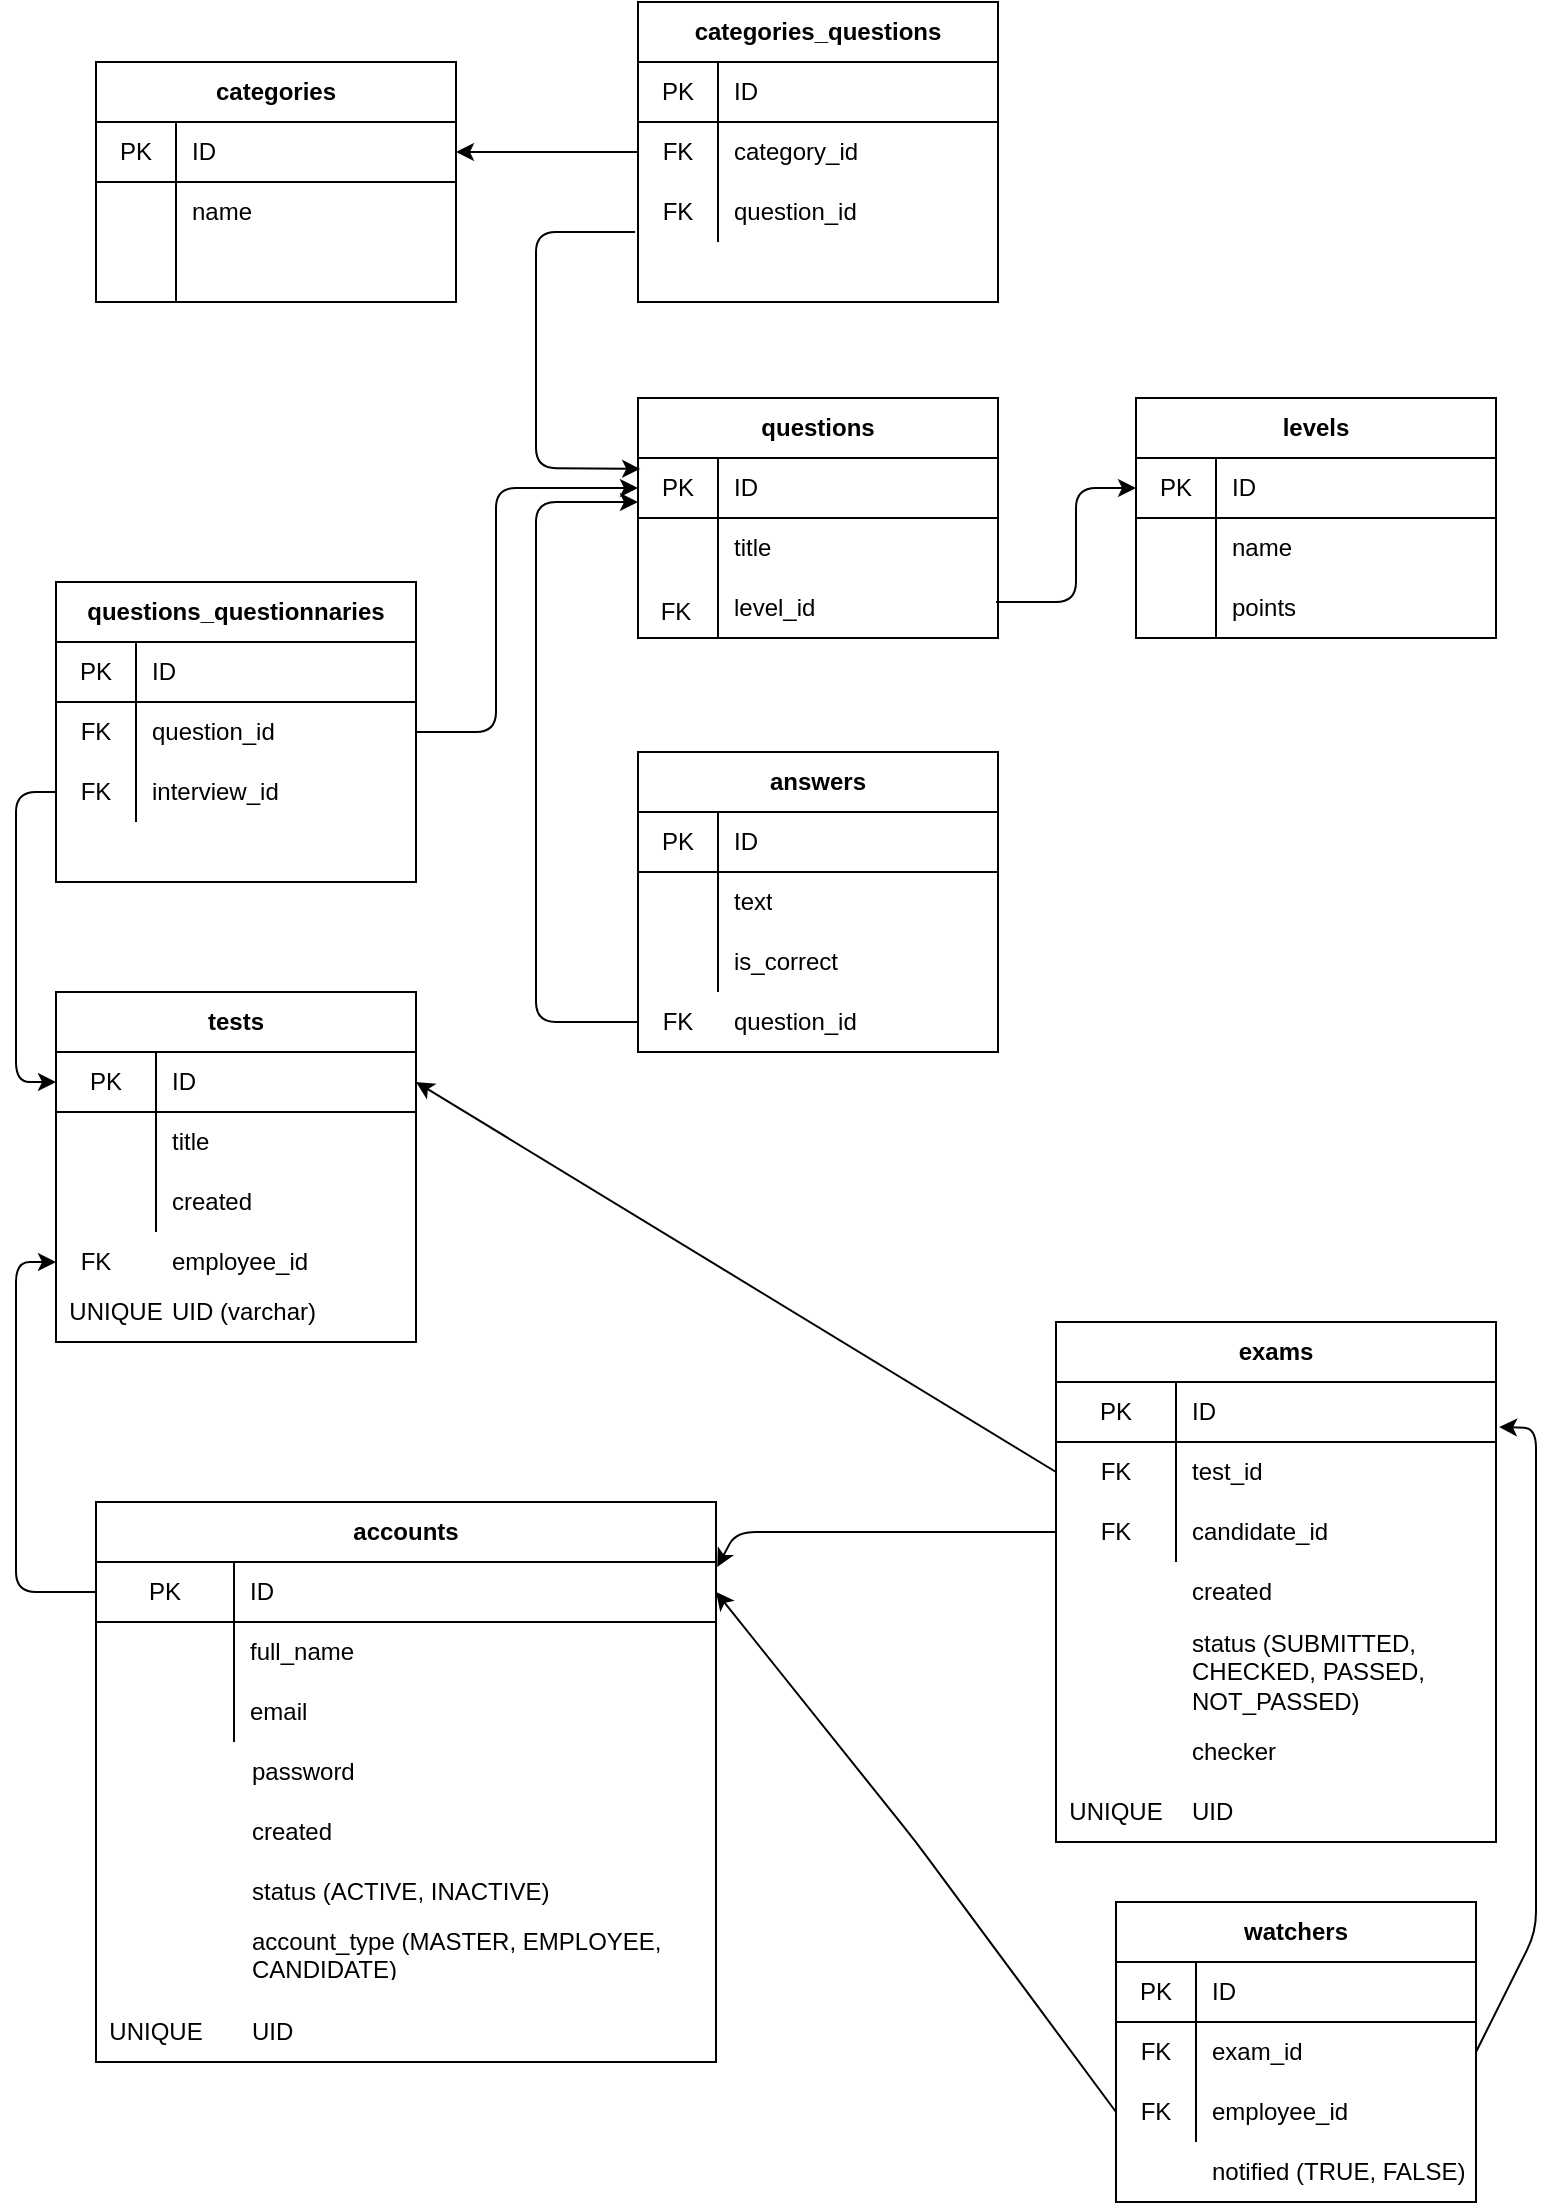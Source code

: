 <mxfile version="14.2.4" type="github">
  <diagram id="C5RBs43oDa-KdzZeNtuy" name="Page-1">
    <mxGraphModel dx="768" dy="806" grid="1" gridSize="10" guides="1" tooltips="1" connect="1" arrows="1" fold="1" page="1" pageScale="1" pageWidth="827" pageHeight="1169" math="0" shadow="0">
      <root>
        <mxCell id="WIyWlLk6GJQsqaUBKTNV-0" />
        <mxCell id="WIyWlLk6GJQsqaUBKTNV-1" parent="WIyWlLk6GJQsqaUBKTNV-0" />
        <mxCell id="lG_jNB0VP-C-M7HmCv3o-43" value="categories" style="shape=table;html=1;whiteSpace=wrap;startSize=30;container=1;collapsible=0;childLayout=tableLayout;fixedRows=1;rowLines=0;fontStyle=1;align=center;" parent="WIyWlLk6GJQsqaUBKTNV-1" vertex="1">
          <mxGeometry x="880" y="90" width="180" height="120" as="geometry" />
        </mxCell>
        <mxCell id="lG_jNB0VP-C-M7HmCv3o-44" value="" style="shape=partialRectangle;html=1;whiteSpace=wrap;collapsible=0;dropTarget=0;pointerEvents=0;fillColor=none;top=0;left=0;bottom=1;right=0;points=[[0,0.5],[1,0.5]];portConstraint=eastwest;" parent="lG_jNB0VP-C-M7HmCv3o-43" vertex="1">
          <mxGeometry y="30" width="180" height="30" as="geometry" />
        </mxCell>
        <mxCell id="lG_jNB0VP-C-M7HmCv3o-45" value="PK" style="shape=partialRectangle;html=1;whiteSpace=wrap;connectable=0;fillColor=none;top=0;left=0;bottom=0;right=0;overflow=hidden;" parent="lG_jNB0VP-C-M7HmCv3o-44" vertex="1">
          <mxGeometry width="40" height="30" as="geometry" />
        </mxCell>
        <mxCell id="lG_jNB0VP-C-M7HmCv3o-46" value="ID" style="shape=partialRectangle;html=1;whiteSpace=wrap;connectable=0;fillColor=none;top=0;left=0;bottom=0;right=0;align=left;spacingLeft=6;overflow=hidden;" parent="lG_jNB0VP-C-M7HmCv3o-44" vertex="1">
          <mxGeometry x="40" width="140" height="30" as="geometry" />
        </mxCell>
        <mxCell id="lG_jNB0VP-C-M7HmCv3o-47" value="" style="shape=partialRectangle;html=1;whiteSpace=wrap;collapsible=0;dropTarget=0;pointerEvents=0;fillColor=none;top=0;left=0;bottom=0;right=0;points=[[0,0.5],[1,0.5]];portConstraint=eastwest;" parent="lG_jNB0VP-C-M7HmCv3o-43" vertex="1">
          <mxGeometry y="60" width="180" height="30" as="geometry" />
        </mxCell>
        <mxCell id="lG_jNB0VP-C-M7HmCv3o-48" value="" style="shape=partialRectangle;html=1;whiteSpace=wrap;connectable=0;fillColor=none;top=0;left=0;bottom=0;right=0;overflow=hidden;" parent="lG_jNB0VP-C-M7HmCv3o-47" vertex="1">
          <mxGeometry width="40" height="30" as="geometry" />
        </mxCell>
        <mxCell id="lG_jNB0VP-C-M7HmCv3o-49" value="name" style="shape=partialRectangle;html=1;whiteSpace=wrap;connectable=0;fillColor=none;top=0;left=0;bottom=0;right=0;align=left;spacingLeft=6;overflow=hidden;" parent="lG_jNB0VP-C-M7HmCv3o-47" vertex="1">
          <mxGeometry x="40" width="140" height="30" as="geometry" />
        </mxCell>
        <mxCell id="lG_jNB0VP-C-M7HmCv3o-50" value="" style="shape=partialRectangle;html=1;whiteSpace=wrap;collapsible=0;dropTarget=0;pointerEvents=0;fillColor=none;top=0;left=0;bottom=0;right=0;points=[[0,0.5],[1,0.5]];portConstraint=eastwest;" parent="lG_jNB0VP-C-M7HmCv3o-43" vertex="1">
          <mxGeometry y="90" width="180" height="30" as="geometry" />
        </mxCell>
        <mxCell id="lG_jNB0VP-C-M7HmCv3o-51" value="" style="shape=partialRectangle;html=1;whiteSpace=wrap;connectable=0;fillColor=none;top=0;left=0;bottom=0;right=0;overflow=hidden;" parent="lG_jNB0VP-C-M7HmCv3o-50" vertex="1">
          <mxGeometry width="40" height="30" as="geometry" />
        </mxCell>
        <mxCell id="lG_jNB0VP-C-M7HmCv3o-52" value="" style="shape=partialRectangle;html=1;whiteSpace=wrap;connectable=0;fillColor=none;top=0;left=0;bottom=0;right=0;align=left;spacingLeft=6;overflow=hidden;" parent="lG_jNB0VP-C-M7HmCv3o-50" vertex="1">
          <mxGeometry x="40" width="140" height="30" as="geometry" />
        </mxCell>
        <mxCell id="lG_jNB0VP-C-M7HmCv3o-53" value="categories_questions" style="shape=table;html=1;whiteSpace=wrap;startSize=30;container=1;collapsible=0;childLayout=tableLayout;fixedRows=1;rowLines=0;fontStyle=1;align=center;" parent="WIyWlLk6GJQsqaUBKTNV-1" vertex="1">
          <mxGeometry x="1151" y="60" width="180" height="150" as="geometry" />
        </mxCell>
        <mxCell id="lG_jNB0VP-C-M7HmCv3o-54" value="" style="shape=partialRectangle;html=1;whiteSpace=wrap;collapsible=0;dropTarget=0;pointerEvents=0;fillColor=none;top=0;left=0;bottom=1;right=0;points=[[0,0.5],[1,0.5]];portConstraint=eastwest;" parent="lG_jNB0VP-C-M7HmCv3o-53" vertex="1">
          <mxGeometry y="30" width="180" height="30" as="geometry" />
        </mxCell>
        <mxCell id="lG_jNB0VP-C-M7HmCv3o-55" value="PK" style="shape=partialRectangle;html=1;whiteSpace=wrap;connectable=0;fillColor=none;top=0;left=0;bottom=0;right=0;overflow=hidden;" parent="lG_jNB0VP-C-M7HmCv3o-54" vertex="1">
          <mxGeometry width="40" height="30" as="geometry" />
        </mxCell>
        <mxCell id="lG_jNB0VP-C-M7HmCv3o-56" value="ID" style="shape=partialRectangle;html=1;whiteSpace=wrap;connectable=0;fillColor=none;top=0;left=0;bottom=0;right=0;align=left;spacingLeft=6;overflow=hidden;" parent="lG_jNB0VP-C-M7HmCv3o-54" vertex="1">
          <mxGeometry x="40" width="140" height="30" as="geometry" />
        </mxCell>
        <mxCell id="lG_jNB0VP-C-M7HmCv3o-57" value="" style="shape=partialRectangle;html=1;whiteSpace=wrap;collapsible=0;dropTarget=0;pointerEvents=0;fillColor=none;top=0;left=0;bottom=0;right=0;points=[[0,0.5],[1,0.5]];portConstraint=eastwest;" parent="lG_jNB0VP-C-M7HmCv3o-53" vertex="1">
          <mxGeometry y="60" width="180" height="30" as="geometry" />
        </mxCell>
        <mxCell id="lG_jNB0VP-C-M7HmCv3o-58" value="FK" style="shape=partialRectangle;html=1;whiteSpace=wrap;connectable=0;fillColor=none;top=0;left=0;bottom=0;right=0;overflow=hidden;" parent="lG_jNB0VP-C-M7HmCv3o-57" vertex="1">
          <mxGeometry width="40" height="30" as="geometry" />
        </mxCell>
        <mxCell id="lG_jNB0VP-C-M7HmCv3o-59" value="category_id" style="shape=partialRectangle;html=1;whiteSpace=wrap;connectable=0;fillColor=none;top=0;left=0;bottom=0;right=0;align=left;spacingLeft=6;overflow=hidden;" parent="lG_jNB0VP-C-M7HmCv3o-57" vertex="1">
          <mxGeometry x="40" width="140" height="30" as="geometry" />
        </mxCell>
        <mxCell id="lG_jNB0VP-C-M7HmCv3o-60" value="" style="shape=partialRectangle;html=1;whiteSpace=wrap;collapsible=0;dropTarget=0;pointerEvents=0;fillColor=none;top=0;left=0;bottom=0;right=0;points=[[0,0.5],[1,0.5]];portConstraint=eastwest;" parent="lG_jNB0VP-C-M7HmCv3o-53" vertex="1">
          <mxGeometry y="90" width="180" height="30" as="geometry" />
        </mxCell>
        <mxCell id="lG_jNB0VP-C-M7HmCv3o-61" value="FK" style="shape=partialRectangle;html=1;whiteSpace=wrap;connectable=0;fillColor=none;top=0;left=0;bottom=0;right=0;overflow=hidden;" parent="lG_jNB0VP-C-M7HmCv3o-60" vertex="1">
          <mxGeometry width="40" height="30" as="geometry" />
        </mxCell>
        <mxCell id="lG_jNB0VP-C-M7HmCv3o-62" value="question_id" style="shape=partialRectangle;html=1;whiteSpace=wrap;connectable=0;fillColor=none;top=0;left=0;bottom=0;right=0;align=left;spacingLeft=6;overflow=hidden;" parent="lG_jNB0VP-C-M7HmCv3o-60" vertex="1">
          <mxGeometry x="40" width="140" height="30" as="geometry" />
        </mxCell>
        <mxCell id="lG_jNB0VP-C-M7HmCv3o-63" value="questions" style="shape=table;html=1;whiteSpace=wrap;startSize=30;container=1;collapsible=0;childLayout=tableLayout;fixedRows=1;rowLines=0;fontStyle=1;align=center;" parent="WIyWlLk6GJQsqaUBKTNV-1" vertex="1">
          <mxGeometry x="1151" y="258" width="180" height="120" as="geometry" />
        </mxCell>
        <mxCell id="lG_jNB0VP-C-M7HmCv3o-64" value="" style="shape=partialRectangle;html=1;whiteSpace=wrap;collapsible=0;dropTarget=0;pointerEvents=0;fillColor=none;top=0;left=0;bottom=1;right=0;points=[[0,0.5],[1,0.5]];portConstraint=eastwest;" parent="lG_jNB0VP-C-M7HmCv3o-63" vertex="1">
          <mxGeometry y="30" width="180" height="30" as="geometry" />
        </mxCell>
        <mxCell id="lG_jNB0VP-C-M7HmCv3o-65" value="PK" style="shape=partialRectangle;html=1;whiteSpace=wrap;connectable=0;fillColor=none;top=0;left=0;bottom=0;right=0;overflow=hidden;" parent="lG_jNB0VP-C-M7HmCv3o-64" vertex="1">
          <mxGeometry width="40" height="30" as="geometry" />
        </mxCell>
        <mxCell id="lG_jNB0VP-C-M7HmCv3o-66" value="ID" style="shape=partialRectangle;html=1;whiteSpace=wrap;connectable=0;fillColor=none;top=0;left=0;bottom=0;right=0;align=left;spacingLeft=6;overflow=hidden;" parent="lG_jNB0VP-C-M7HmCv3o-64" vertex="1">
          <mxGeometry x="40" width="140" height="30" as="geometry" />
        </mxCell>
        <mxCell id="lG_jNB0VP-C-M7HmCv3o-67" value="" style="shape=partialRectangle;html=1;whiteSpace=wrap;collapsible=0;dropTarget=0;pointerEvents=0;fillColor=none;top=0;left=0;bottom=0;right=0;points=[[0,0.5],[1,0.5]];portConstraint=eastwest;" parent="lG_jNB0VP-C-M7HmCv3o-63" vertex="1">
          <mxGeometry y="60" width="180" height="30" as="geometry" />
        </mxCell>
        <mxCell id="lG_jNB0VP-C-M7HmCv3o-68" value="" style="shape=partialRectangle;html=1;whiteSpace=wrap;connectable=0;fillColor=none;top=0;left=0;bottom=0;right=0;overflow=hidden;" parent="lG_jNB0VP-C-M7HmCv3o-67" vertex="1">
          <mxGeometry width="40" height="30" as="geometry" />
        </mxCell>
        <mxCell id="lG_jNB0VP-C-M7HmCv3o-69" value="title" style="shape=partialRectangle;html=1;whiteSpace=wrap;connectable=0;fillColor=none;top=0;left=0;bottom=0;right=0;align=left;spacingLeft=6;overflow=hidden;" parent="lG_jNB0VP-C-M7HmCv3o-67" vertex="1">
          <mxGeometry x="40" width="140" height="30" as="geometry" />
        </mxCell>
        <mxCell id="lG_jNB0VP-C-M7HmCv3o-70" value="" style="shape=partialRectangle;html=1;whiteSpace=wrap;collapsible=0;dropTarget=0;pointerEvents=0;fillColor=none;top=0;left=0;bottom=0;right=0;points=[[0,0.5],[1,0.5]];portConstraint=eastwest;" parent="lG_jNB0VP-C-M7HmCv3o-63" vertex="1">
          <mxGeometry y="90" width="180" height="30" as="geometry" />
        </mxCell>
        <mxCell id="lG_jNB0VP-C-M7HmCv3o-71" value="" style="shape=partialRectangle;html=1;whiteSpace=wrap;connectable=0;fillColor=none;top=0;left=0;bottom=0;right=0;overflow=hidden;" parent="lG_jNB0VP-C-M7HmCv3o-70" vertex="1">
          <mxGeometry width="40" height="30" as="geometry" />
        </mxCell>
        <mxCell id="lG_jNB0VP-C-M7HmCv3o-72" value="" style="shape=partialRectangle;html=1;whiteSpace=wrap;connectable=0;fillColor=none;top=0;left=0;bottom=0;right=0;align=left;spacingLeft=6;overflow=hidden;" parent="lG_jNB0VP-C-M7HmCv3o-70" vertex="1">
          <mxGeometry x="40" width="140" height="30" as="geometry" />
        </mxCell>
        <mxCell id="lG_jNB0VP-C-M7HmCv3o-73" value="answers" style="shape=table;html=1;whiteSpace=wrap;startSize=30;container=1;collapsible=0;childLayout=tableLayout;fixedRows=1;rowLines=0;fontStyle=1;align=center;" parent="WIyWlLk6GJQsqaUBKTNV-1" vertex="1">
          <mxGeometry x="1151" y="435" width="180" height="150" as="geometry" />
        </mxCell>
        <mxCell id="lG_jNB0VP-C-M7HmCv3o-74" value="" style="shape=partialRectangle;html=1;whiteSpace=wrap;collapsible=0;dropTarget=0;pointerEvents=0;fillColor=none;top=0;left=0;bottom=1;right=0;points=[[0,0.5],[1,0.5]];portConstraint=eastwest;" parent="lG_jNB0VP-C-M7HmCv3o-73" vertex="1">
          <mxGeometry y="30" width="180" height="30" as="geometry" />
        </mxCell>
        <mxCell id="lG_jNB0VP-C-M7HmCv3o-75" value="PK" style="shape=partialRectangle;html=1;whiteSpace=wrap;connectable=0;fillColor=none;top=0;left=0;bottom=0;right=0;overflow=hidden;" parent="lG_jNB0VP-C-M7HmCv3o-74" vertex="1">
          <mxGeometry width="40" height="30" as="geometry" />
        </mxCell>
        <mxCell id="lG_jNB0VP-C-M7HmCv3o-76" value="ID" style="shape=partialRectangle;html=1;whiteSpace=wrap;connectable=0;fillColor=none;top=0;left=0;bottom=0;right=0;align=left;spacingLeft=6;overflow=hidden;" parent="lG_jNB0VP-C-M7HmCv3o-74" vertex="1">
          <mxGeometry x="40" width="140" height="30" as="geometry" />
        </mxCell>
        <mxCell id="lG_jNB0VP-C-M7HmCv3o-77" value="" style="shape=partialRectangle;html=1;whiteSpace=wrap;collapsible=0;dropTarget=0;pointerEvents=0;fillColor=none;top=0;left=0;bottom=0;right=0;points=[[0,0.5],[1,0.5]];portConstraint=eastwest;" parent="lG_jNB0VP-C-M7HmCv3o-73" vertex="1">
          <mxGeometry y="60" width="180" height="30" as="geometry" />
        </mxCell>
        <mxCell id="lG_jNB0VP-C-M7HmCv3o-78" value="" style="shape=partialRectangle;html=1;whiteSpace=wrap;connectable=0;fillColor=none;top=0;left=0;bottom=0;right=0;overflow=hidden;" parent="lG_jNB0VP-C-M7HmCv3o-77" vertex="1">
          <mxGeometry width="40" height="30" as="geometry" />
        </mxCell>
        <mxCell id="lG_jNB0VP-C-M7HmCv3o-79" value="text" style="shape=partialRectangle;html=1;whiteSpace=wrap;connectable=0;fillColor=none;top=0;left=0;bottom=0;right=0;align=left;spacingLeft=6;overflow=hidden;" parent="lG_jNB0VP-C-M7HmCv3o-77" vertex="1">
          <mxGeometry x="40" width="140" height="30" as="geometry" />
        </mxCell>
        <mxCell id="lG_jNB0VP-C-M7HmCv3o-80" value="" style="shape=partialRectangle;html=1;whiteSpace=wrap;collapsible=0;dropTarget=0;pointerEvents=0;fillColor=none;top=0;left=0;bottom=0;right=0;points=[[0,0.5],[1,0.5]];portConstraint=eastwest;" parent="lG_jNB0VP-C-M7HmCv3o-73" vertex="1">
          <mxGeometry y="90" width="180" height="30" as="geometry" />
        </mxCell>
        <mxCell id="lG_jNB0VP-C-M7HmCv3o-81" value="" style="shape=partialRectangle;html=1;whiteSpace=wrap;connectable=0;fillColor=none;top=0;left=0;bottom=0;right=0;overflow=hidden;" parent="lG_jNB0VP-C-M7HmCv3o-80" vertex="1">
          <mxGeometry width="40" height="30" as="geometry" />
        </mxCell>
        <mxCell id="lG_jNB0VP-C-M7HmCv3o-82" value="is_correct" style="shape=partialRectangle;html=1;whiteSpace=wrap;connectable=0;fillColor=none;top=0;left=0;bottom=0;right=0;align=left;spacingLeft=6;overflow=hidden;" parent="lG_jNB0VP-C-M7HmCv3o-80" vertex="1">
          <mxGeometry x="40" width="140" height="30" as="geometry" />
        </mxCell>
        <mxCell id="lG_jNB0VP-C-M7HmCv3o-83" value="" style="endArrow=classic;html=1;exitX=0;exitY=0.5;exitDx=0;exitDy=0;entryX=1;entryY=0.5;entryDx=0;entryDy=0;" parent="WIyWlLk6GJQsqaUBKTNV-1" source="lG_jNB0VP-C-M7HmCv3o-57" target="lG_jNB0VP-C-M7HmCv3o-44" edge="1">
          <mxGeometry width="50" height="50" relative="1" as="geometry">
            <mxPoint x="260" y="125" as="sourcePoint" />
            <mxPoint x="210" y="89" as="targetPoint" />
          </mxGeometry>
        </mxCell>
        <mxCell id="lG_jNB0VP-C-M7HmCv3o-85" value="question_id" style="shape=partialRectangle;html=1;whiteSpace=wrap;connectable=0;fillColor=none;top=0;left=0;bottom=0;right=0;align=left;spacingLeft=6;overflow=hidden;" parent="WIyWlLk6GJQsqaUBKTNV-1" vertex="1">
          <mxGeometry x="1191" y="555" width="140" height="30" as="geometry" />
        </mxCell>
        <mxCell id="lG_jNB0VP-C-M7HmCv3o-86" value="FK" style="shape=partialRectangle;html=1;whiteSpace=wrap;connectable=0;fillColor=none;top=0;left=0;bottom=0;right=0;overflow=hidden;" parent="WIyWlLk6GJQsqaUBKTNV-1" vertex="1">
          <mxGeometry x="1151" y="555" width="40" height="30" as="geometry" />
        </mxCell>
        <mxCell id="lG_jNB0VP-C-M7HmCv3o-87" value="" style="endArrow=classic;html=1;" parent="WIyWlLk6GJQsqaUBKTNV-1" edge="1">
          <mxGeometry width="50" height="50" relative="1" as="geometry">
            <mxPoint x="1151" y="570" as="sourcePoint" />
            <mxPoint x="1151" y="310" as="targetPoint" />
            <Array as="points">
              <mxPoint x="1100" y="570" />
              <mxPoint x="1100" y="310" />
            </Array>
          </mxGeometry>
        </mxCell>
        <mxCell id="lG_jNB0VP-C-M7HmCv3o-84" value="" style="endArrow=classic;html=1;exitX=-0.008;exitY=0.833;exitDx=0;exitDy=0;entryX=0.006;entryY=0.183;entryDx=0;entryDy=0;exitPerimeter=0;entryPerimeter=0;" parent="WIyWlLk6GJQsqaUBKTNV-1" source="lG_jNB0VP-C-M7HmCv3o-60" target="lG_jNB0VP-C-M7HmCv3o-64" edge="1">
          <mxGeometry width="50" height="50" relative="1" as="geometry">
            <mxPoint x="770" y="370" as="sourcePoint" />
            <mxPoint x="820" y="320" as="targetPoint" />
            <Array as="points">
              <mxPoint x="1100" y="175" />
              <mxPoint x="1100" y="293" />
            </Array>
          </mxGeometry>
        </mxCell>
        <mxCell id="lG_jNB0VP-C-M7HmCv3o-88" value="questions_questionnaries" style="shape=table;html=1;whiteSpace=wrap;startSize=30;container=1;collapsible=0;childLayout=tableLayout;fixedRows=1;rowLines=0;fontStyle=1;align=center;" parent="WIyWlLk6GJQsqaUBKTNV-1" vertex="1">
          <mxGeometry x="860" y="350" width="180" height="150" as="geometry" />
        </mxCell>
        <mxCell id="lG_jNB0VP-C-M7HmCv3o-89" value="" style="shape=partialRectangle;html=1;whiteSpace=wrap;collapsible=0;dropTarget=0;pointerEvents=0;fillColor=none;top=0;left=0;bottom=1;right=0;points=[[0,0.5],[1,0.5]];portConstraint=eastwest;" parent="lG_jNB0VP-C-M7HmCv3o-88" vertex="1">
          <mxGeometry y="30" width="180" height="30" as="geometry" />
        </mxCell>
        <mxCell id="lG_jNB0VP-C-M7HmCv3o-90" value="PK" style="shape=partialRectangle;html=1;whiteSpace=wrap;connectable=0;fillColor=none;top=0;left=0;bottom=0;right=0;overflow=hidden;" parent="lG_jNB0VP-C-M7HmCv3o-89" vertex="1">
          <mxGeometry width="40" height="30" as="geometry" />
        </mxCell>
        <mxCell id="lG_jNB0VP-C-M7HmCv3o-91" value="ID" style="shape=partialRectangle;html=1;whiteSpace=wrap;connectable=0;fillColor=none;top=0;left=0;bottom=0;right=0;align=left;spacingLeft=6;overflow=hidden;" parent="lG_jNB0VP-C-M7HmCv3o-89" vertex="1">
          <mxGeometry x="40" width="140" height="30" as="geometry" />
        </mxCell>
        <mxCell id="lG_jNB0VP-C-M7HmCv3o-92" value="" style="shape=partialRectangle;html=1;whiteSpace=wrap;collapsible=0;dropTarget=0;pointerEvents=0;fillColor=none;top=0;left=0;bottom=0;right=0;points=[[0,0.5],[1,0.5]];portConstraint=eastwest;" parent="lG_jNB0VP-C-M7HmCv3o-88" vertex="1">
          <mxGeometry y="60" width="180" height="30" as="geometry" />
        </mxCell>
        <mxCell id="lG_jNB0VP-C-M7HmCv3o-93" value="FK" style="shape=partialRectangle;html=1;whiteSpace=wrap;connectable=0;fillColor=none;top=0;left=0;bottom=0;right=0;overflow=hidden;" parent="lG_jNB0VP-C-M7HmCv3o-92" vertex="1">
          <mxGeometry width="40" height="30" as="geometry" />
        </mxCell>
        <mxCell id="lG_jNB0VP-C-M7HmCv3o-94" value="question_id" style="shape=partialRectangle;html=1;whiteSpace=wrap;connectable=0;fillColor=none;top=0;left=0;bottom=0;right=0;align=left;spacingLeft=6;overflow=hidden;" parent="lG_jNB0VP-C-M7HmCv3o-92" vertex="1">
          <mxGeometry x="40" width="140" height="30" as="geometry" />
        </mxCell>
        <mxCell id="lG_jNB0VP-C-M7HmCv3o-95" value="" style="shape=partialRectangle;html=1;whiteSpace=wrap;collapsible=0;dropTarget=0;pointerEvents=0;fillColor=none;top=0;left=0;bottom=0;right=0;points=[[0,0.5],[1,0.5]];portConstraint=eastwest;" parent="lG_jNB0VP-C-M7HmCv3o-88" vertex="1">
          <mxGeometry y="90" width="180" height="30" as="geometry" />
        </mxCell>
        <mxCell id="lG_jNB0VP-C-M7HmCv3o-96" value="FK" style="shape=partialRectangle;html=1;whiteSpace=wrap;connectable=0;fillColor=none;top=0;left=0;bottom=0;right=0;overflow=hidden;" parent="lG_jNB0VP-C-M7HmCv3o-95" vertex="1">
          <mxGeometry width="40" height="30" as="geometry" />
        </mxCell>
        <mxCell id="lG_jNB0VP-C-M7HmCv3o-97" value="interview_id" style="shape=partialRectangle;html=1;whiteSpace=wrap;connectable=0;fillColor=none;top=0;left=0;bottom=0;right=0;align=left;spacingLeft=6;overflow=hidden;" parent="lG_jNB0VP-C-M7HmCv3o-95" vertex="1">
          <mxGeometry x="40" width="140" height="30" as="geometry" />
        </mxCell>
        <mxCell id="lG_jNB0VP-C-M7HmCv3o-98" value="" style="shape=partialRectangle;html=1;whiteSpace=wrap;connectable=0;fillColor=none;top=0;left=0;bottom=0;right=0;align=left;spacingLeft=6;overflow=hidden;" parent="WIyWlLk6GJQsqaUBKTNV-1" vertex="1">
          <mxGeometry x="900" y="470" width="140" height="30" as="geometry" />
        </mxCell>
        <mxCell id="lG_jNB0VP-C-M7HmCv3o-99" value="tests" style="shape=table;html=1;whiteSpace=wrap;startSize=30;container=1;collapsible=0;childLayout=tableLayout;fixedRows=1;rowLines=0;fontStyle=1;align=center;" parent="WIyWlLk6GJQsqaUBKTNV-1" vertex="1">
          <mxGeometry x="860" y="555" width="180" height="175" as="geometry" />
        </mxCell>
        <mxCell id="lG_jNB0VP-C-M7HmCv3o-100" value="" style="shape=partialRectangle;html=1;whiteSpace=wrap;collapsible=0;dropTarget=0;pointerEvents=0;fillColor=none;top=0;left=0;bottom=1;right=0;points=[[0,0.5],[1,0.5]];portConstraint=eastwest;" parent="lG_jNB0VP-C-M7HmCv3o-99" vertex="1">
          <mxGeometry y="30" width="180" height="30" as="geometry" />
        </mxCell>
        <mxCell id="lG_jNB0VP-C-M7HmCv3o-101" value="PK" style="shape=partialRectangle;html=1;whiteSpace=wrap;connectable=0;fillColor=none;top=0;left=0;bottom=0;right=0;overflow=hidden;" parent="lG_jNB0VP-C-M7HmCv3o-100" vertex="1">
          <mxGeometry width="50" height="30" as="geometry" />
        </mxCell>
        <mxCell id="lG_jNB0VP-C-M7HmCv3o-102" value="ID" style="shape=partialRectangle;html=1;whiteSpace=wrap;connectable=0;fillColor=none;top=0;left=0;bottom=0;right=0;align=left;spacingLeft=6;overflow=hidden;" parent="lG_jNB0VP-C-M7HmCv3o-100" vertex="1">
          <mxGeometry x="50" width="130" height="30" as="geometry" />
        </mxCell>
        <mxCell id="lG_jNB0VP-C-M7HmCv3o-103" value="" style="shape=partialRectangle;html=1;whiteSpace=wrap;collapsible=0;dropTarget=0;pointerEvents=0;fillColor=none;top=0;left=0;bottom=0;right=0;points=[[0,0.5],[1,0.5]];portConstraint=eastwest;" parent="lG_jNB0VP-C-M7HmCv3o-99" vertex="1">
          <mxGeometry y="60" width="180" height="30" as="geometry" />
        </mxCell>
        <mxCell id="lG_jNB0VP-C-M7HmCv3o-104" value="" style="shape=partialRectangle;html=1;whiteSpace=wrap;connectable=0;fillColor=none;top=0;left=0;bottom=0;right=0;overflow=hidden;" parent="lG_jNB0VP-C-M7HmCv3o-103" vertex="1">
          <mxGeometry width="50" height="30" as="geometry" />
        </mxCell>
        <mxCell id="lG_jNB0VP-C-M7HmCv3o-105" value="title" style="shape=partialRectangle;html=1;whiteSpace=wrap;connectable=0;fillColor=none;top=0;left=0;bottom=0;right=0;align=left;spacingLeft=6;overflow=hidden;" parent="lG_jNB0VP-C-M7HmCv3o-103" vertex="1">
          <mxGeometry x="50" width="130" height="30" as="geometry" />
        </mxCell>
        <mxCell id="lG_jNB0VP-C-M7HmCv3o-106" value="" style="shape=partialRectangle;html=1;whiteSpace=wrap;collapsible=0;dropTarget=0;pointerEvents=0;fillColor=none;top=0;left=0;bottom=0;right=0;points=[[0,0.5],[1,0.5]];portConstraint=eastwest;" parent="lG_jNB0VP-C-M7HmCv3o-99" vertex="1">
          <mxGeometry y="90" width="180" height="30" as="geometry" />
        </mxCell>
        <mxCell id="lG_jNB0VP-C-M7HmCv3o-107" value="" style="shape=partialRectangle;html=1;whiteSpace=wrap;connectable=0;fillColor=none;top=0;left=0;bottom=0;right=0;overflow=hidden;" parent="lG_jNB0VP-C-M7HmCv3o-106" vertex="1">
          <mxGeometry width="50" height="30" as="geometry" />
        </mxCell>
        <mxCell id="lG_jNB0VP-C-M7HmCv3o-108" value="created" style="shape=partialRectangle;html=1;whiteSpace=wrap;connectable=0;fillColor=none;top=0;left=0;bottom=0;right=0;align=left;spacingLeft=6;overflow=hidden;" parent="lG_jNB0VP-C-M7HmCv3o-106" vertex="1">
          <mxGeometry x="50" width="130" height="30" as="geometry" />
        </mxCell>
        <mxCell id="lG_jNB0VP-C-M7HmCv3o-109" value="employee_id" style="shape=partialRectangle;html=1;whiteSpace=wrap;connectable=0;fillColor=none;top=0;left=0;bottom=0;right=0;align=left;spacingLeft=6;overflow=hidden;" parent="WIyWlLk6GJQsqaUBKTNV-1" vertex="1">
          <mxGeometry x="910" y="675" width="140" height="30" as="geometry" />
        </mxCell>
        <mxCell id="lG_jNB0VP-C-M7HmCv3o-110" value="FK" style="shape=partialRectangle;html=1;whiteSpace=wrap;connectable=0;fillColor=none;top=0;left=0;bottom=0;right=0;overflow=hidden;" parent="WIyWlLk6GJQsqaUBKTNV-1" vertex="1">
          <mxGeometry x="860" y="675" width="40" height="30" as="geometry" />
        </mxCell>
        <mxCell id="lG_jNB0VP-C-M7HmCv3o-111" value="" style="endArrow=classic;html=1;exitX=1;exitY=0.5;exitDx=0;exitDy=0;entryX=0;entryY=0.5;entryDx=0;entryDy=0;" parent="WIyWlLk6GJQsqaUBKTNV-1" source="lG_jNB0VP-C-M7HmCv3o-92" target="lG_jNB0VP-C-M7HmCv3o-64" edge="1">
          <mxGeometry width="50" height="50" relative="1" as="geometry">
            <mxPoint x="770" y="370" as="sourcePoint" />
            <mxPoint x="820" y="320" as="targetPoint" />
            <Array as="points">
              <mxPoint x="1080" y="425" />
              <mxPoint x="1080" y="303" />
            </Array>
          </mxGeometry>
        </mxCell>
        <mxCell id="lG_jNB0VP-C-M7HmCv3o-112" value="" style="endArrow=classic;html=1;exitX=0;exitY=0.5;exitDx=0;exitDy=0;entryX=0;entryY=0.5;entryDx=0;entryDy=0;" parent="WIyWlLk6GJQsqaUBKTNV-1" source="lG_jNB0VP-C-M7HmCv3o-95" target="lG_jNB0VP-C-M7HmCv3o-100" edge="1">
          <mxGeometry width="50" height="50" relative="1" as="geometry">
            <mxPoint x="770" y="370" as="sourcePoint" />
            <mxPoint x="820" y="320" as="targetPoint" />
            <Array as="points">
              <mxPoint x="840" y="455" />
              <mxPoint x="840" y="600" />
            </Array>
          </mxGeometry>
        </mxCell>
        <mxCell id="lG_jNB0VP-C-M7HmCv3o-113" value="accounts" style="shape=table;html=1;whiteSpace=wrap;startSize=30;container=1;collapsible=0;childLayout=tableLayout;fixedRows=1;rowLines=0;fontStyle=1;align=center;" parent="WIyWlLk6GJQsqaUBKTNV-1" vertex="1">
          <mxGeometry x="880" y="810" width="310" height="280" as="geometry" />
        </mxCell>
        <mxCell id="lG_jNB0VP-C-M7HmCv3o-114" value="" style="shape=partialRectangle;html=1;whiteSpace=wrap;collapsible=0;dropTarget=0;pointerEvents=0;fillColor=none;top=0;left=0;bottom=1;right=0;points=[[0,0.5],[1,0.5]];portConstraint=eastwest;" parent="lG_jNB0VP-C-M7HmCv3o-113" vertex="1">
          <mxGeometry y="30" width="310" height="30" as="geometry" />
        </mxCell>
        <mxCell id="lG_jNB0VP-C-M7HmCv3o-115" value="PK" style="shape=partialRectangle;html=1;whiteSpace=wrap;connectable=0;fillColor=none;top=0;left=0;bottom=0;right=0;overflow=hidden;" parent="lG_jNB0VP-C-M7HmCv3o-114" vertex="1">
          <mxGeometry width="69" height="30" as="geometry" />
        </mxCell>
        <mxCell id="lG_jNB0VP-C-M7HmCv3o-116" value="ID" style="shape=partialRectangle;html=1;whiteSpace=wrap;connectable=0;fillColor=none;top=0;left=0;bottom=0;right=0;align=left;spacingLeft=6;overflow=hidden;" parent="lG_jNB0VP-C-M7HmCv3o-114" vertex="1">
          <mxGeometry x="69" width="241" height="30" as="geometry" />
        </mxCell>
        <mxCell id="lG_jNB0VP-C-M7HmCv3o-117" value="" style="shape=partialRectangle;html=1;whiteSpace=wrap;collapsible=0;dropTarget=0;pointerEvents=0;fillColor=none;top=0;left=0;bottom=0;right=0;points=[[0,0.5],[1,0.5]];portConstraint=eastwest;" parent="lG_jNB0VP-C-M7HmCv3o-113" vertex="1">
          <mxGeometry y="60" width="310" height="30" as="geometry" />
        </mxCell>
        <mxCell id="lG_jNB0VP-C-M7HmCv3o-118" value="" style="shape=partialRectangle;html=1;whiteSpace=wrap;connectable=0;fillColor=none;top=0;left=0;bottom=0;right=0;overflow=hidden;" parent="lG_jNB0VP-C-M7HmCv3o-117" vertex="1">
          <mxGeometry width="69" height="30" as="geometry" />
        </mxCell>
        <mxCell id="lG_jNB0VP-C-M7HmCv3o-119" value="full_name" style="shape=partialRectangle;html=1;whiteSpace=wrap;connectable=0;fillColor=none;top=0;left=0;bottom=0;right=0;align=left;spacingLeft=6;overflow=hidden;" parent="lG_jNB0VP-C-M7HmCv3o-117" vertex="1">
          <mxGeometry x="69" width="241" height="30" as="geometry" />
        </mxCell>
        <mxCell id="lG_jNB0VP-C-M7HmCv3o-120" value="" style="shape=partialRectangle;html=1;whiteSpace=wrap;collapsible=0;dropTarget=0;pointerEvents=0;fillColor=none;top=0;left=0;bottom=0;right=0;points=[[0,0.5],[1,0.5]];portConstraint=eastwest;" parent="lG_jNB0VP-C-M7HmCv3o-113" vertex="1">
          <mxGeometry y="90" width="310" height="30" as="geometry" />
        </mxCell>
        <mxCell id="lG_jNB0VP-C-M7HmCv3o-121" value="" style="shape=partialRectangle;html=1;whiteSpace=wrap;connectable=0;fillColor=none;top=0;left=0;bottom=0;right=0;overflow=hidden;" parent="lG_jNB0VP-C-M7HmCv3o-120" vertex="1">
          <mxGeometry width="69" height="30" as="geometry" />
        </mxCell>
        <mxCell id="lG_jNB0VP-C-M7HmCv3o-122" value="email" style="shape=partialRectangle;html=1;whiteSpace=wrap;connectable=0;fillColor=none;top=0;left=0;bottom=0;right=0;align=left;spacingLeft=6;overflow=hidden;" parent="lG_jNB0VP-C-M7HmCv3o-120" vertex="1">
          <mxGeometry x="69" width="241" height="30" as="geometry" />
        </mxCell>
        <mxCell id="lG_jNB0VP-C-M7HmCv3o-123" value="password" style="shape=partialRectangle;html=1;whiteSpace=wrap;connectable=0;fillColor=none;top=0;left=0;bottom=0;right=0;align=left;spacingLeft=6;overflow=hidden;" parent="WIyWlLk6GJQsqaUBKTNV-1" vertex="1">
          <mxGeometry x="950" y="930" width="140" height="30" as="geometry" />
        </mxCell>
        <mxCell id="lG_jNB0VP-C-M7HmCv3o-124" value="created" style="shape=partialRectangle;html=1;whiteSpace=wrap;connectable=0;fillColor=none;top=0;left=0;bottom=0;right=0;align=left;spacingLeft=6;overflow=hidden;" parent="WIyWlLk6GJQsqaUBKTNV-1" vertex="1">
          <mxGeometry x="950" y="960" width="140" height="30" as="geometry" />
        </mxCell>
        <mxCell id="lG_jNB0VP-C-M7HmCv3o-126" value="status (ACTIVE, INACTIVE)" style="shape=partialRectangle;html=1;whiteSpace=wrap;connectable=0;fillColor=none;top=0;left=0;bottom=0;right=0;align=left;spacingLeft=6;overflow=hidden;" parent="WIyWlLk6GJQsqaUBKTNV-1" vertex="1">
          <mxGeometry x="950" y="990" width="190" height="30" as="geometry" />
        </mxCell>
        <mxCell id="lG_jNB0VP-C-M7HmCv3o-127" value="account_type (MASTER, EMPLOYEE, CANDIDATE)" style="shape=partialRectangle;html=1;whiteSpace=wrap;connectable=0;fillColor=none;top=0;left=0;bottom=0;right=0;align=left;spacingLeft=6;overflow=hidden;" parent="WIyWlLk6GJQsqaUBKTNV-1" vertex="1">
          <mxGeometry x="950" y="1020" width="230" height="30" as="geometry" />
        </mxCell>
        <mxCell id="lG_jNB0VP-C-M7HmCv3o-151" value="" style="endArrow=classic;html=1;exitX=0;exitY=0.5;exitDx=0;exitDy=0;" parent="WIyWlLk6GJQsqaUBKTNV-1" source="lG_jNB0VP-C-M7HmCv3o-114" edge="1">
          <mxGeometry width="50" height="50" relative="1" as="geometry">
            <mxPoint x="1390" y="630" as="sourcePoint" />
            <mxPoint x="860" y="690" as="targetPoint" />
            <Array as="points">
              <mxPoint x="840" y="855" />
              <mxPoint x="840" y="720" />
              <mxPoint x="840" y="690" />
            </Array>
          </mxGeometry>
        </mxCell>
        <mxCell id="lG_jNB0VP-C-M7HmCv3o-152" value="exams" style="shape=table;html=1;whiteSpace=wrap;startSize=30;container=1;collapsible=0;childLayout=tableLayout;fixedRows=1;rowLines=0;fontStyle=1;align=center;" parent="WIyWlLk6GJQsqaUBKTNV-1" vertex="1">
          <mxGeometry x="1360" y="720" width="220" height="260" as="geometry" />
        </mxCell>
        <mxCell id="lG_jNB0VP-C-M7HmCv3o-153" value="" style="shape=partialRectangle;html=1;whiteSpace=wrap;collapsible=0;dropTarget=0;pointerEvents=0;fillColor=none;top=0;left=0;bottom=1;right=0;points=[[0,0.5],[1,0.5]];portConstraint=eastwest;" parent="lG_jNB0VP-C-M7HmCv3o-152" vertex="1">
          <mxGeometry y="30" width="220" height="30" as="geometry" />
        </mxCell>
        <mxCell id="lG_jNB0VP-C-M7HmCv3o-154" value="PK" style="shape=partialRectangle;html=1;whiteSpace=wrap;connectable=0;fillColor=none;top=0;left=0;bottom=0;right=0;overflow=hidden;" parent="lG_jNB0VP-C-M7HmCv3o-153" vertex="1">
          <mxGeometry width="60" height="30" as="geometry" />
        </mxCell>
        <mxCell id="lG_jNB0VP-C-M7HmCv3o-155" value="ID" style="shape=partialRectangle;html=1;whiteSpace=wrap;connectable=0;fillColor=none;top=0;left=0;bottom=0;right=0;align=left;spacingLeft=6;overflow=hidden;" parent="lG_jNB0VP-C-M7HmCv3o-153" vertex="1">
          <mxGeometry x="60" width="160" height="30" as="geometry" />
        </mxCell>
        <mxCell id="lG_jNB0VP-C-M7HmCv3o-156" value="" style="shape=partialRectangle;html=1;whiteSpace=wrap;collapsible=0;dropTarget=0;pointerEvents=0;fillColor=none;top=0;left=0;bottom=0;right=0;points=[[0,0.5],[1,0.5]];portConstraint=eastwest;" parent="lG_jNB0VP-C-M7HmCv3o-152" vertex="1">
          <mxGeometry y="60" width="220" height="30" as="geometry" />
        </mxCell>
        <mxCell id="lG_jNB0VP-C-M7HmCv3o-157" value="FK" style="shape=partialRectangle;html=1;whiteSpace=wrap;connectable=0;fillColor=none;top=0;left=0;bottom=0;right=0;overflow=hidden;" parent="lG_jNB0VP-C-M7HmCv3o-156" vertex="1">
          <mxGeometry width="60" height="30" as="geometry" />
        </mxCell>
        <mxCell id="lG_jNB0VP-C-M7HmCv3o-158" value="test_id" style="shape=partialRectangle;html=1;whiteSpace=wrap;connectable=0;fillColor=none;top=0;left=0;bottom=0;right=0;align=left;spacingLeft=6;overflow=hidden;" parent="lG_jNB0VP-C-M7HmCv3o-156" vertex="1">
          <mxGeometry x="60" width="160" height="30" as="geometry" />
        </mxCell>
        <mxCell id="lG_jNB0VP-C-M7HmCv3o-159" value="" style="shape=partialRectangle;html=1;whiteSpace=wrap;collapsible=0;dropTarget=0;pointerEvents=0;fillColor=none;top=0;left=0;bottom=0;right=0;points=[[0,0.5],[1,0.5]];portConstraint=eastwest;" parent="lG_jNB0VP-C-M7HmCv3o-152" vertex="1">
          <mxGeometry y="90" width="220" height="30" as="geometry" />
        </mxCell>
        <mxCell id="lG_jNB0VP-C-M7HmCv3o-160" value="FK" style="shape=partialRectangle;html=1;whiteSpace=wrap;connectable=0;fillColor=none;top=0;left=0;bottom=0;right=0;overflow=hidden;" parent="lG_jNB0VP-C-M7HmCv3o-159" vertex="1">
          <mxGeometry width="60" height="30" as="geometry" />
        </mxCell>
        <mxCell id="lG_jNB0VP-C-M7HmCv3o-161" value="candidate_id" style="shape=partialRectangle;html=1;whiteSpace=wrap;connectable=0;fillColor=none;top=0;left=0;bottom=0;right=0;align=left;spacingLeft=6;overflow=hidden;" parent="lG_jNB0VP-C-M7HmCv3o-159" vertex="1">
          <mxGeometry x="60" width="160" height="30" as="geometry" />
        </mxCell>
        <mxCell id="lG_jNB0VP-C-M7HmCv3o-162" value="UNIQUE" style="shape=partialRectangle;html=1;whiteSpace=wrap;connectable=0;fillColor=none;top=0;left=0;bottom=0;right=0;overflow=hidden;" parent="WIyWlLk6GJQsqaUBKTNV-1" vertex="1">
          <mxGeometry x="860" y="700" width="60" height="30" as="geometry" />
        </mxCell>
        <mxCell id="lG_jNB0VP-C-M7HmCv3o-163" value="UID (varchar)" style="shape=partialRectangle;html=1;whiteSpace=wrap;connectable=0;fillColor=none;top=0;left=0;bottom=0;right=0;align=left;spacingLeft=6;overflow=hidden;" parent="WIyWlLk6GJQsqaUBKTNV-1" vertex="1">
          <mxGeometry x="910" y="700" width="140" height="30" as="geometry" />
        </mxCell>
        <mxCell id="lG_jNB0VP-C-M7HmCv3o-164" value="created" style="shape=partialRectangle;html=1;whiteSpace=wrap;connectable=0;fillColor=none;top=0;left=0;bottom=0;right=0;align=left;spacingLeft=6;overflow=hidden;" parent="WIyWlLk6GJQsqaUBKTNV-1" vertex="1">
          <mxGeometry x="1420" y="840" width="140" height="30" as="geometry" />
        </mxCell>
        <mxCell id="lG_jNB0VP-C-M7HmCv3o-165" value="status (SUBMITTED, CHECKED, PASSED, NOT_PASSED)" style="shape=partialRectangle;html=1;whiteSpace=wrap;connectable=0;fillColor=none;top=0;left=0;bottom=0;right=0;align=left;spacingLeft=6;overflow=hidden;" parent="WIyWlLk6GJQsqaUBKTNV-1" vertex="1">
          <mxGeometry x="1420" y="870" width="160" height="50" as="geometry" />
        </mxCell>
        <mxCell id="JHvqNXCq5myFUJLDlmys-0" value="watchers" style="shape=table;html=1;whiteSpace=wrap;startSize=30;container=1;collapsible=0;childLayout=tableLayout;fixedRows=1;rowLines=0;fontStyle=1;align=center;" parent="WIyWlLk6GJQsqaUBKTNV-1" vertex="1">
          <mxGeometry x="1390" y="1010" width="180" height="150" as="geometry" />
        </mxCell>
        <mxCell id="JHvqNXCq5myFUJLDlmys-1" value="" style="shape=partialRectangle;html=1;whiteSpace=wrap;collapsible=0;dropTarget=0;pointerEvents=0;fillColor=none;top=0;left=0;bottom=1;right=0;points=[[0,0.5],[1,0.5]];portConstraint=eastwest;" parent="JHvqNXCq5myFUJLDlmys-0" vertex="1">
          <mxGeometry y="30" width="180" height="30" as="geometry" />
        </mxCell>
        <mxCell id="JHvqNXCq5myFUJLDlmys-2" value="PK" style="shape=partialRectangle;html=1;whiteSpace=wrap;connectable=0;fillColor=none;top=0;left=0;bottom=0;right=0;overflow=hidden;" parent="JHvqNXCq5myFUJLDlmys-1" vertex="1">
          <mxGeometry width="40" height="30" as="geometry" />
        </mxCell>
        <mxCell id="JHvqNXCq5myFUJLDlmys-3" value="ID" style="shape=partialRectangle;html=1;whiteSpace=wrap;connectable=0;fillColor=none;top=0;left=0;bottom=0;right=0;align=left;spacingLeft=6;overflow=hidden;" parent="JHvqNXCq5myFUJLDlmys-1" vertex="1">
          <mxGeometry x="40" width="140" height="30" as="geometry" />
        </mxCell>
        <mxCell id="JHvqNXCq5myFUJLDlmys-4" value="" style="shape=partialRectangle;html=1;whiteSpace=wrap;collapsible=0;dropTarget=0;pointerEvents=0;fillColor=none;top=0;left=0;bottom=0;right=0;points=[[0,0.5],[1,0.5]];portConstraint=eastwest;" parent="JHvqNXCq5myFUJLDlmys-0" vertex="1">
          <mxGeometry y="60" width="180" height="30" as="geometry" />
        </mxCell>
        <mxCell id="JHvqNXCq5myFUJLDlmys-5" value="FK" style="shape=partialRectangle;html=1;whiteSpace=wrap;connectable=0;fillColor=none;top=0;left=0;bottom=0;right=0;overflow=hidden;" parent="JHvqNXCq5myFUJLDlmys-4" vertex="1">
          <mxGeometry width="40" height="30" as="geometry" />
        </mxCell>
        <mxCell id="JHvqNXCq5myFUJLDlmys-6" value="exam_id" style="shape=partialRectangle;html=1;whiteSpace=wrap;connectable=0;fillColor=none;top=0;left=0;bottom=0;right=0;align=left;spacingLeft=6;overflow=hidden;" parent="JHvqNXCq5myFUJLDlmys-4" vertex="1">
          <mxGeometry x="40" width="140" height="30" as="geometry" />
        </mxCell>
        <mxCell id="JHvqNXCq5myFUJLDlmys-7" value="" style="shape=partialRectangle;html=1;whiteSpace=wrap;collapsible=0;dropTarget=0;pointerEvents=0;fillColor=none;top=0;left=0;bottom=0;right=0;points=[[0,0.5],[1,0.5]];portConstraint=eastwest;" parent="JHvqNXCq5myFUJLDlmys-0" vertex="1">
          <mxGeometry y="90" width="180" height="30" as="geometry" />
        </mxCell>
        <mxCell id="JHvqNXCq5myFUJLDlmys-8" value="FK" style="shape=partialRectangle;html=1;whiteSpace=wrap;connectable=0;fillColor=none;top=0;left=0;bottom=0;right=0;overflow=hidden;" parent="JHvqNXCq5myFUJLDlmys-7" vertex="1">
          <mxGeometry width="40" height="30" as="geometry" />
        </mxCell>
        <mxCell id="JHvqNXCq5myFUJLDlmys-9" value="employee_id" style="shape=partialRectangle;html=1;whiteSpace=wrap;connectable=0;fillColor=none;top=0;left=0;bottom=0;right=0;align=left;spacingLeft=6;overflow=hidden;" parent="JHvqNXCq5myFUJLDlmys-7" vertex="1">
          <mxGeometry x="40" width="140" height="30" as="geometry" />
        </mxCell>
        <mxCell id="JHvqNXCq5myFUJLDlmys-10" value="notified (TRUE, FALSE)" style="shape=partialRectangle;html=1;whiteSpace=wrap;connectable=0;fillColor=none;top=0;left=0;bottom=0;right=0;align=left;spacingLeft=6;overflow=hidden;" parent="WIyWlLk6GJQsqaUBKTNV-1" vertex="1">
          <mxGeometry x="1430" y="1130" width="140" height="30" as="geometry" />
        </mxCell>
        <mxCell id="JHvqNXCq5myFUJLDlmys-11" value="" style="endArrow=classic;html=1;exitX=0;exitY=0.5;exitDx=0;exitDy=0;entryX=1.002;entryY=0.083;entryDx=0;entryDy=0;entryPerimeter=0;" parent="WIyWlLk6GJQsqaUBKTNV-1" source="lG_jNB0VP-C-M7HmCv3o-159" target="lG_jNB0VP-C-M7HmCv3o-114" edge="1">
          <mxGeometry width="50" height="50" relative="1" as="geometry">
            <mxPoint x="1220" y="910" as="sourcePoint" />
            <mxPoint x="1270" y="860" as="targetPoint" />
            <Array as="points">
              <mxPoint x="1200" y="825" />
            </Array>
          </mxGeometry>
        </mxCell>
        <mxCell id="JHvqNXCq5myFUJLDlmys-12" value="" style="endArrow=classic;html=1;exitX=0;exitY=0.5;exitDx=0;exitDy=0;entryX=1;entryY=0.5;entryDx=0;entryDy=0;" parent="WIyWlLk6GJQsqaUBKTNV-1" source="JHvqNXCq5myFUJLDlmys-7" target="lG_jNB0VP-C-M7HmCv3o-114" edge="1">
          <mxGeometry width="50" height="50" relative="1" as="geometry">
            <mxPoint x="1220" y="910" as="sourcePoint" />
            <mxPoint x="1270" y="860" as="targetPoint" />
            <Array as="points">
              <mxPoint x="1290" y="980" />
            </Array>
          </mxGeometry>
        </mxCell>
        <mxCell id="JHvqNXCq5myFUJLDlmys-13" value="" style="endArrow=classic;html=1;exitX=1;exitY=0.5;exitDx=0;exitDy=0;entryX=1.007;entryY=0.75;entryDx=0;entryDy=0;entryPerimeter=0;" parent="WIyWlLk6GJQsqaUBKTNV-1" source="JHvqNXCq5myFUJLDlmys-4" target="lG_jNB0VP-C-M7HmCv3o-153" edge="1">
          <mxGeometry width="50" height="50" relative="1" as="geometry">
            <mxPoint x="1380" y="1065" as="sourcePoint" />
            <mxPoint x="1200" y="865" as="targetPoint" />
            <Array as="points">
              <mxPoint x="1600" y="1025" />
              <mxPoint x="1600" y="773" />
            </Array>
          </mxGeometry>
        </mxCell>
        <mxCell id="JHvqNXCq5myFUJLDlmys-14" value="UID" style="shape=partialRectangle;html=1;whiteSpace=wrap;connectable=0;fillColor=none;top=0;left=0;bottom=0;right=0;align=left;spacingLeft=6;overflow=hidden;" parent="WIyWlLk6GJQsqaUBKTNV-1" vertex="1">
          <mxGeometry x="1420" y="950" width="140" height="30" as="geometry" />
        </mxCell>
        <mxCell id="JHvqNXCq5myFUJLDlmys-15" value="UID" style="shape=partialRectangle;html=1;whiteSpace=wrap;connectable=0;fillColor=none;top=0;left=0;bottom=0;right=0;align=left;spacingLeft=6;overflow=hidden;" parent="WIyWlLk6GJQsqaUBKTNV-1" vertex="1">
          <mxGeometry x="950" y="1060" width="190" height="30" as="geometry" />
        </mxCell>
        <mxCell id="JHvqNXCq5myFUJLDlmys-16" value="UNIQUE" style="shape=partialRectangle;html=1;whiteSpace=wrap;connectable=0;fillColor=none;top=0;left=0;bottom=0;right=0;overflow=hidden;" parent="WIyWlLk6GJQsqaUBKTNV-1" vertex="1">
          <mxGeometry x="880" y="1060" width="60" height="30" as="geometry" />
        </mxCell>
        <mxCell id="JHvqNXCq5myFUJLDlmys-17" value="UNIQUE" style="shape=partialRectangle;html=1;whiteSpace=wrap;connectable=0;fillColor=none;top=0;left=0;bottom=0;right=0;overflow=hidden;" parent="WIyWlLk6GJQsqaUBKTNV-1" vertex="1">
          <mxGeometry x="1360" y="950" width="60" height="30" as="geometry" />
        </mxCell>
        <mxCell id="JHvqNXCq5myFUJLDlmys-18" value="level_id" style="shape=partialRectangle;html=1;whiteSpace=wrap;connectable=0;fillColor=none;top=0;left=0;bottom=0;right=0;align=left;spacingLeft=6;overflow=hidden;" parent="WIyWlLk6GJQsqaUBKTNV-1" vertex="1">
          <mxGeometry x="1191" y="348" width="140" height="30" as="geometry" />
        </mxCell>
        <mxCell id="JHvqNXCq5myFUJLDlmys-19" value="FK" style="shape=partialRectangle;html=1;whiteSpace=wrap;connectable=0;fillColor=none;top=0;left=0;bottom=0;right=0;overflow=hidden;" parent="WIyWlLk6GJQsqaUBKTNV-1" vertex="1">
          <mxGeometry x="1150" y="350" width="40" height="30" as="geometry" />
        </mxCell>
        <mxCell id="JHvqNXCq5myFUJLDlmys-20" value="levels" style="shape=table;html=1;whiteSpace=wrap;startSize=30;container=1;collapsible=0;childLayout=tableLayout;fixedRows=1;rowLines=0;fontStyle=1;align=center;" parent="WIyWlLk6GJQsqaUBKTNV-1" vertex="1">
          <mxGeometry x="1400" y="258" width="180" height="120" as="geometry" />
        </mxCell>
        <mxCell id="JHvqNXCq5myFUJLDlmys-21" value="" style="shape=partialRectangle;html=1;whiteSpace=wrap;collapsible=0;dropTarget=0;pointerEvents=0;fillColor=none;top=0;left=0;bottom=1;right=0;points=[[0,0.5],[1,0.5]];portConstraint=eastwest;" parent="JHvqNXCq5myFUJLDlmys-20" vertex="1">
          <mxGeometry y="30" width="180" height="30" as="geometry" />
        </mxCell>
        <mxCell id="JHvqNXCq5myFUJLDlmys-22" value="PK" style="shape=partialRectangle;html=1;whiteSpace=wrap;connectable=0;fillColor=none;top=0;left=0;bottom=0;right=0;overflow=hidden;" parent="JHvqNXCq5myFUJLDlmys-21" vertex="1">
          <mxGeometry width="40" height="30" as="geometry" />
        </mxCell>
        <mxCell id="JHvqNXCq5myFUJLDlmys-23" value="ID" style="shape=partialRectangle;html=1;whiteSpace=wrap;connectable=0;fillColor=none;top=0;left=0;bottom=0;right=0;align=left;spacingLeft=6;overflow=hidden;" parent="JHvqNXCq5myFUJLDlmys-21" vertex="1">
          <mxGeometry x="40" width="140" height="30" as="geometry" />
        </mxCell>
        <mxCell id="JHvqNXCq5myFUJLDlmys-24" value="" style="shape=partialRectangle;html=1;whiteSpace=wrap;collapsible=0;dropTarget=0;pointerEvents=0;fillColor=none;top=0;left=0;bottom=0;right=0;points=[[0,0.5],[1,0.5]];portConstraint=eastwest;" parent="JHvqNXCq5myFUJLDlmys-20" vertex="1">
          <mxGeometry y="60" width="180" height="30" as="geometry" />
        </mxCell>
        <mxCell id="JHvqNXCq5myFUJLDlmys-25" value="" style="shape=partialRectangle;html=1;whiteSpace=wrap;connectable=0;fillColor=none;top=0;left=0;bottom=0;right=0;overflow=hidden;" parent="JHvqNXCq5myFUJLDlmys-24" vertex="1">
          <mxGeometry width="40" height="30" as="geometry" />
        </mxCell>
        <mxCell id="JHvqNXCq5myFUJLDlmys-26" value="name" style="shape=partialRectangle;html=1;whiteSpace=wrap;connectable=0;fillColor=none;top=0;left=0;bottom=0;right=0;align=left;spacingLeft=6;overflow=hidden;" parent="JHvqNXCq5myFUJLDlmys-24" vertex="1">
          <mxGeometry x="40" width="140" height="30" as="geometry" />
        </mxCell>
        <mxCell id="JHvqNXCq5myFUJLDlmys-27" value="" style="shape=partialRectangle;html=1;whiteSpace=wrap;collapsible=0;dropTarget=0;pointerEvents=0;fillColor=none;top=0;left=0;bottom=0;right=0;points=[[0,0.5],[1,0.5]];portConstraint=eastwest;" parent="JHvqNXCq5myFUJLDlmys-20" vertex="1">
          <mxGeometry y="90" width="180" height="30" as="geometry" />
        </mxCell>
        <mxCell id="JHvqNXCq5myFUJLDlmys-28" value="" style="shape=partialRectangle;html=1;whiteSpace=wrap;connectable=0;fillColor=none;top=0;left=0;bottom=0;right=0;overflow=hidden;" parent="JHvqNXCq5myFUJLDlmys-27" vertex="1">
          <mxGeometry width="40" height="30" as="geometry" />
        </mxCell>
        <mxCell id="JHvqNXCq5myFUJLDlmys-29" value="" style="shape=partialRectangle;html=1;whiteSpace=wrap;connectable=0;fillColor=none;top=0;left=0;bottom=0;right=0;align=left;spacingLeft=6;overflow=hidden;" parent="JHvqNXCq5myFUJLDlmys-27" vertex="1">
          <mxGeometry x="40" width="140" height="30" as="geometry" />
        </mxCell>
        <mxCell id="JHvqNXCq5myFUJLDlmys-30" value="points" style="shape=partialRectangle;html=1;whiteSpace=wrap;connectable=0;fillColor=none;top=0;left=0;bottom=0;right=0;align=left;spacingLeft=6;overflow=hidden;" parent="WIyWlLk6GJQsqaUBKTNV-1" vertex="1">
          <mxGeometry x="1440" y="348" width="140" height="30" as="geometry" />
        </mxCell>
        <mxCell id="JHvqNXCq5myFUJLDlmys-31" value="" style="endArrow=classic;html=1;entryX=0;entryY=0.5;entryDx=0;entryDy=0;" parent="WIyWlLk6GJQsqaUBKTNV-1" target="JHvqNXCq5myFUJLDlmys-21" edge="1">
          <mxGeometry width="50" height="50" relative="1" as="geometry">
            <mxPoint x="1330" y="360" as="sourcePoint" />
            <mxPoint x="1390" y="350" as="targetPoint" />
            <Array as="points">
              <mxPoint x="1370" y="360" />
              <mxPoint x="1370" y="303" />
            </Array>
          </mxGeometry>
        </mxCell>
        <mxCell id="JHvqNXCq5myFUJLDlmys-34" value="" style="endArrow=classic;html=1;exitX=0;exitY=0.5;exitDx=0;exitDy=0;entryX=1;entryY=0.5;entryDx=0;entryDy=0;" parent="WIyWlLk6GJQsqaUBKTNV-1" source="lG_jNB0VP-C-M7HmCv3o-156" target="lG_jNB0VP-C-M7HmCv3o-100" edge="1">
          <mxGeometry width="50" height="50" relative="1" as="geometry">
            <mxPoint x="1370" y="835" as="sourcePoint" />
            <mxPoint x="1200.62" y="852.49" as="targetPoint" />
            <Array as="points" />
          </mxGeometry>
        </mxCell>
        <mxCell id="yIpI3ErLkz2PYxpO5ITL-0" value="checker" style="shape=partialRectangle;html=1;whiteSpace=wrap;connectable=0;fillColor=none;top=0;left=0;bottom=0;right=0;align=left;spacingLeft=6;overflow=hidden;" vertex="1" parent="WIyWlLk6GJQsqaUBKTNV-1">
          <mxGeometry x="1420" y="920" width="140" height="30" as="geometry" />
        </mxCell>
      </root>
    </mxGraphModel>
  </diagram>
</mxfile>
